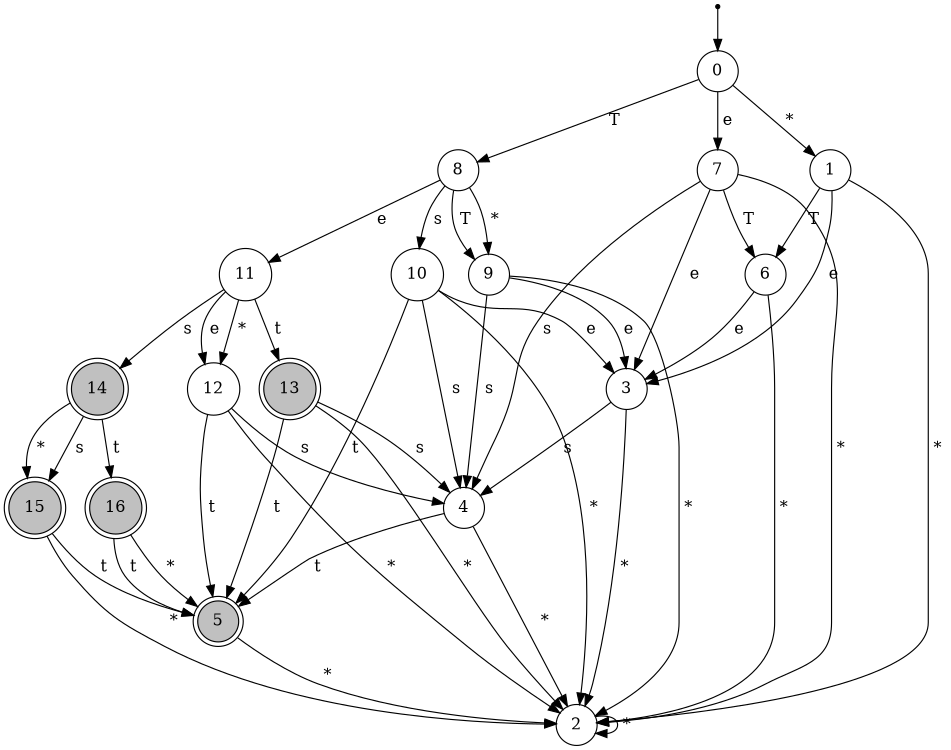 digraph G {
	rankdir=TB;
	size="8,5"
	node [shape = doublecircle];
	5 [style=filled fillcolor=gray];
	13 [style=filled fillcolor=gray];
	14 [style=filled fillcolor=gray];
	15 [style=filled fillcolor=gray];
	16 [style=filled fillcolor=gray];
	node [shape = circle];
ini [shape=point];
ini -> 0;
	2 -> 2 [label=" * "];
	1 -> 2 [label=" * "];
	3 -> 2 [label=" * "];
	4 -> 2 [label=" * "];
	5 -> 2 [label=" * "];
	4 -> 5 [label=" t "];
	3 -> 4 [label=" s "];
	1 -> 3 [label=" e "];
	6 -> 2 [label=" * "];
	6 -> 3 [label=" e "];
	1 -> 6 [label=" T "];
	0 -> 1 [label=" * "];
	7 -> 2 [label=" * "];
	7 -> 4 [label=" s "];
	7 -> 3 [label=" e "];
	7 -> 6 [label=" T "];
	0 -> 7 [label=" e "];
	9 -> 2 [label=" * "];
	9 -> 4 [label=" s "];
	9 -> 3 [label=" e "];
	8 -> 9 [label=" * "];
	10 -> 2 [label=" * "];
	10 -> 5 [label=" t "];
	10 -> 4 [label=" s "];
	10 -> 3 [label=" e "];
	8 -> 10 [label=" s "];
	12 -> 2 [label=" * "];
	12 -> 5 [label=" t "];
	12 -> 4 [label=" s "];
	11 -> 12 [label=" * "];
	13 -> 2 [label=" * "];
	13 -> 5 [label=" t "];
	13 -> 4 [label=" s "];
	11 -> 13 [label=" t "];
	15 -> 2 [label=" * "];
	15 -> 5 [label=" t "];
	14 -> 15 [label=" * "];
	16 -> 5 [label=" * "];
	16 -> 5 [label=" t "];
	14 -> 16 [label=" t "];
	14 -> 15 [label=" s "];
	11 -> 14 [label=" s "];
	11 -> 12 [label=" e "];
	8 -> 11 [label=" e "];
	8 -> 9 [label=" T "];
	0 -> 8 [label=" T "];
}
